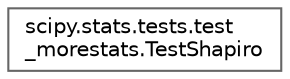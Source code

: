 digraph "Graphical Class Hierarchy"
{
 // LATEX_PDF_SIZE
  bgcolor="transparent";
  edge [fontname=Helvetica,fontsize=10,labelfontname=Helvetica,labelfontsize=10];
  node [fontname=Helvetica,fontsize=10,shape=box,height=0.2,width=0.4];
  rankdir="LR";
  Node0 [id="Node000000",label="scipy.stats.tests.test\l_morestats.TestShapiro",height=0.2,width=0.4,color="grey40", fillcolor="white", style="filled",URL="$d0/d94/classscipy_1_1stats_1_1tests_1_1test__morestats_1_1TestShapiro.html",tooltip=" "];
}
